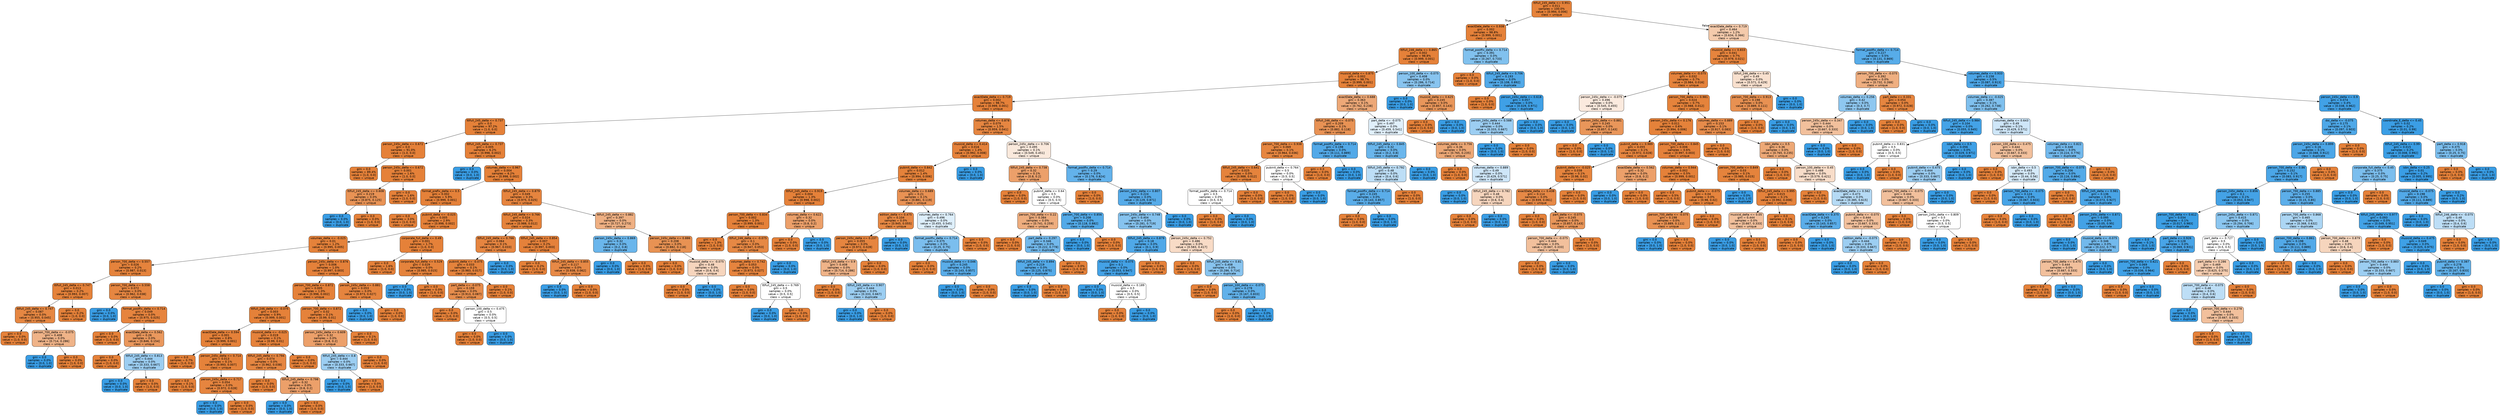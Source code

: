 digraph Tree {
node [shape=box, style="filled, rounded", color="black", fontname=helvetica] ;
edge [fontname=helvetica] ;
0 [label="ttlfull_245_delta <= 0.951\ngini = 0.011\nsamples = 100.0%\nvalue = [0.994, 0.006]\nclass = unique", fillcolor="#e5823a"] ;
1 [label="exactDate_delta <= 0.938\ngini = 0.002\nsamples = 98.8%\nvalue = [0.999, 0.001]\nclass = unique", fillcolor="#e58139"] ;
0 -> 1 [labeldistance=2.5, labelangle=45, headlabel="True"] ;
2 [label="ttlfull_246_delta <= 0.865\ngini = 0.002\nsamples = 98.8%\nvalue = [0.999, 0.001]\nclass = unique", fillcolor="#e58139"] ;
1 -> 2 ;
3 [label="musicid_delta <= 0.875\ngini = 0.002\nsamples = 98.7%\nvalue = [0.999, 0.001]\nclass = unique", fillcolor="#e58139"] ;
2 -> 3 ;
4 [label="exactDate_delta <= 0.719\ngini = 0.002\nsamples = 98.7%\nvalue = [0.999, 0.001]\nclass = unique", fillcolor="#e58139"] ;
3 -> 4 ;
5 [label="ttlfull_245_delta <= 0.737\ngini = 0.0\nsamples = 97.2%\nvalue = [1.0, 0.0]\nclass = unique", fillcolor="#e58139"] ;
4 -> 5 ;
6 [label="person_245c_delta <= 0.672\ngini = 0.0\nsamples = 91.0%\nvalue = [1.0, 0.0]\nclass = unique", fillcolor="#e58139"] ;
5 -> 6 ;
7 [label="gini = 0.0\nsamples = 89.4%\nvalue = [1.0, 0.0]\nclass = unique", fillcolor="#e58139"] ;
6 -> 7 ;
8 [label="person_245c_delta <= 0.672\ngini = 0.001\nsamples = 1.6%\nvalue = [1.0, 0.0]\nclass = unique", fillcolor="#e58139"] ;
6 -> 8 ;
9 [label="ttlfull_245_delta <= 0.608\ngini = 0.219\nsamples = 0.0%\nvalue = [0.875, 0.125]\nclass = unique", fillcolor="#e99355"] ;
8 -> 9 ;
10 [label="gini = 0.0\nsamples = 0.0%\nvalue = [0.0, 1.0]\nclass = duplicate", fillcolor="#399de5"] ;
9 -> 10 ;
11 [label="gini = 0.0\nsamples = 0.0%\nvalue = [1.0, 0.0]\nclass = unique", fillcolor="#e58139"] ;
9 -> 11 ;
12 [label="gini = 0.0\nsamples = 1.6%\nvalue = [1.0, 0.0]\nclass = unique", fillcolor="#e58139"] ;
8 -> 12 ;
13 [label="ttlfull_245_delta <= 0.737\ngini = 0.005\nsamples = 6.2%\nvalue = [0.998, 0.002]\nclass = unique", fillcolor="#e58139"] ;
5 -> 13 ;
14 [label="gini = 0.0\nsamples = 0.0%\nvalue = [0.0, 1.0]\nclass = duplicate", fillcolor="#399de5"] ;
13 -> 14 ;
15 [label="volumes_delta <= 0.967\ngini = 0.004\nsamples = 6.2%\nvalue = [0.998, 0.002]\nclass = unique", fillcolor="#e58139"] ;
13 -> 15 ;
16 [label="format_prefix_delta <= 0.5\ngini = 0.002\nsamples = 5.9%\nvalue = [0.999, 0.001]\nclass = unique", fillcolor="#e58139"] ;
15 -> 16 ;
17 [label="gini = 0.0\nsamples = 3.0%\nvalue = [1.0, 0.0]\nclass = unique", fillcolor="#e58139"] ;
16 -> 17 ;
18 [label="pubinit_delta <= -0.025\ngini = 0.005\nsamples = 2.9%\nvalue = [0.998, 0.002]\nclass = unique", fillcolor="#e58139"] ;
16 -> 18 ;
19 [label="volumes_delta <= -0.025\ngini = 0.01\nsamples = 1.2%\nvalue = [0.995, 0.005]\nclass = unique", fillcolor="#e5823a"] ;
18 -> 19 ;
20 [label="person_700_delta <= 0.557\ngini = 0.026\nsamples = 0.2%\nvalue = [0.987, 0.013]\nclass = unique", fillcolor="#e5833c"] ;
19 -> 20 ;
21 [label="ttlfull_245_delta <= 0.747\ngini = 0.013\nsamples = 0.2%\nvalue = [0.993, 0.007]\nclass = unique", fillcolor="#e5823a"] ;
20 -> 21 ;
22 [label="ttlfull_245_delta <= 0.747\ngini = 0.087\nsamples = 0.0%\nvalue = [0.955, 0.045]\nclass = unique", fillcolor="#e68742"] ;
21 -> 22 ;
23 [label="gini = 0.0\nsamples = 0.0%\nvalue = [1.0, 0.0]\nclass = unique", fillcolor="#e58139"] ;
22 -> 23 ;
24 [label="person_700_delta <= -0.075\ngini = 0.408\nsamples = 0.0%\nvalue = [0.714, 0.286]\nclass = unique", fillcolor="#efb388"] ;
22 -> 24 ;
25 [label="gini = 0.0\nsamples = 0.0%\nvalue = [0.0, 1.0]\nclass = duplicate", fillcolor="#399de5"] ;
24 -> 25 ;
26 [label="gini = 0.0\nsamples = 0.0%\nvalue = [1.0, 0.0]\nclass = unique", fillcolor="#e58139"] ;
24 -> 26 ;
27 [label="gini = 0.0\nsamples = 0.2%\nvalue = [1.0, 0.0]\nclass = unique", fillcolor="#e58139"] ;
21 -> 27 ;
28 [label="person_700_delta <= 0.558\ngini = 0.072\nsamples = 0.0%\nvalue = [0.962, 0.038]\nclass = unique", fillcolor="#e68641"] ;
20 -> 28 ;
29 [label="gini = 0.0\nsamples = 0.0%\nvalue = [0.0, 1.0]\nclass = duplicate", fillcolor="#399de5"] ;
28 -> 29 ;
30 [label="format_postfix_delta <= 0.714\ngini = 0.049\nsamples = 0.0%\nvalue = [0.975, 0.025]\nclass = unique", fillcolor="#e6843e"] ;
28 -> 30 ;
31 [label="gini = 0.0\nsamples = 0.0%\nvalue = [1.0, 0.0]\nclass = unique", fillcolor="#e58139"] ;
30 -> 31 ;
32 [label="exactDate_delta <= 0.562\ngini = 0.26\nsamples = 0.0%\nvalue = [0.846, 0.154]\nclass = unique", fillcolor="#ea985d"] ;
30 -> 32 ;
33 [label="gini = 0.0\nsamples = 0.0%\nvalue = [1.0, 0.0]\nclass = unique", fillcolor="#e58139"] ;
32 -> 33 ;
34 [label="ttlfull_245_delta <= 0.813\ngini = 0.444\nsamples = 0.0%\nvalue = [0.333, 0.667]\nclass = duplicate", fillcolor="#9ccef2"] ;
32 -> 34 ;
35 [label="gini = 0.0\nsamples = 0.0%\nvalue = [0.0, 1.0]\nclass = duplicate", fillcolor="#399de5"] ;
34 -> 35 ;
36 [label="gini = 0.0\nsamples = 0.0%\nvalue = [1.0, 0.0]\nclass = unique", fillcolor="#e58139"] ;
34 -> 36 ;
37 [label="person_245c_delta <= 0.876\ngini = 0.006\nsamples = 1.0%\nvalue = [0.997, 0.003]\nclass = unique", fillcolor="#e5813a"] ;
19 -> 37 ;
38 [label="person_700_delta <= 0.872\ngini = 0.005\nsamples = 1.0%\nvalue = [0.998, 0.002]\nclass = unique", fillcolor="#e58139"] ;
37 -> 38 ;
39 [label="ttlfull_246_delta <= -0.075\ngini = 0.003\nsamples = 0.9%\nvalue = [0.999, 0.001]\nclass = unique", fillcolor="#e58139"] ;
38 -> 39 ;
40 [label="exactDate_delta <= 0.594\ngini = 0.001\nsamples = 0.8%\nvalue = [0.999, 0.001]\nclass = unique", fillcolor="#e58139"] ;
39 -> 40 ;
41 [label="gini = 0.0\nsamples = 0.7%\nvalue = [1.0, 0.0]\nclass = unique", fillcolor="#e58139"] ;
40 -> 41 ;
42 [label="person_245c_delta <= 0.714\ngini = 0.013\nsamples = 0.1%\nvalue = [0.993, 0.007]\nclass = unique", fillcolor="#e5823a"] ;
40 -> 42 ;
43 [label="gini = 0.0\nsamples = 0.1%\nvalue = [1.0, 0.0]\nclass = unique", fillcolor="#e58139"] ;
42 -> 43 ;
44 [label="person_245c_delta <= 0.717\ngini = 0.054\nsamples = 0.0%\nvalue = [0.972, 0.028]\nclass = unique", fillcolor="#e6853f"] ;
42 -> 44 ;
45 [label="gini = 0.0\nsamples = 0.0%\nvalue = [0.0, 1.0]\nclass = duplicate", fillcolor="#399de5"] ;
44 -> 45 ;
46 [label="gini = 0.0\nsamples = 0.0%\nvalue = [1.0, 0.0]\nclass = unique", fillcolor="#e58139"] ;
44 -> 46 ;
47 [label="musicid_delta <= -0.025\ngini = 0.019\nsamples = 0.1%\nvalue = [0.99, 0.01]\nclass = unique", fillcolor="#e5823b"] ;
39 -> 47 ;
48 [label="ttlfull_245_delta <= 0.794\ngini = 0.074\nsamples = 0.0%\nvalue = [0.962, 0.038]\nclass = unique", fillcolor="#e68641"] ;
47 -> 48 ;
49 [label="gini = 0.0\nsamples = 0.0%\nvalue = [1.0, 0.0]\nclass = unique", fillcolor="#e58139"] ;
48 -> 49 ;
50 [label="ttlfull_245_delta <= 0.798\ngini = 0.32\nsamples = 0.0%\nvalue = [0.8, 0.2]\nclass = unique", fillcolor="#eca06a"] ;
48 -> 50 ;
51 [label="gini = 0.0\nsamples = 0.0%\nvalue = [0.0, 1.0]\nclass = duplicate", fillcolor="#399de5"] ;
50 -> 51 ;
52 [label="gini = 0.0\nsamples = 0.0%\nvalue = [1.0, 0.0]\nclass = unique", fillcolor="#e58139"] ;
50 -> 52 ;
53 [label="gini = 0.0\nsamples = 0.0%\nvalue = [1.0, 0.0]\nclass = unique", fillcolor="#e58139"] ;
47 -> 53 ;
54 [label="person_700_delta <= 0.872\ngini = 0.02\nsamples = 0.1%\nvalue = [0.99, 0.01]\nclass = unique", fillcolor="#e5823b"] ;
38 -> 54 ;
55 [label="person_245c_delta <= 0.609\ngini = 0.32\nsamples = 0.0%\nvalue = [0.8, 0.2]\nclass = unique", fillcolor="#eca06a"] ;
54 -> 55 ;
56 [label="ttlfull_245_delta <= 0.8\ngini = 0.444\nsamples = 0.0%\nvalue = [0.333, 0.667]\nclass = duplicate", fillcolor="#9ccef2"] ;
55 -> 56 ;
57 [label="gini = 0.0\nsamples = 0.0%\nvalue = [0.0, 1.0]\nclass = duplicate", fillcolor="#399de5"] ;
56 -> 57 ;
58 [label="gini = 0.0\nsamples = 0.0%\nvalue = [1.0, 0.0]\nclass = unique", fillcolor="#e58139"] ;
56 -> 58 ;
59 [label="gini = 0.0\nsamples = 0.0%\nvalue = [1.0, 0.0]\nclass = unique", fillcolor="#e58139"] ;
55 -> 59 ;
60 [label="gini = 0.0\nsamples = 0.1%\nvalue = [1.0, 0.0]\nclass = unique", fillcolor="#e58139"] ;
54 -> 60 ;
61 [label="person_245c_delta <= 0.881\ngini = 0.053\nsamples = 0.0%\nvalue = [0.973, 0.027]\nclass = unique", fillcolor="#e6843e"] ;
37 -> 61 ;
62 [label="gini = 0.0\nsamples = 0.0%\nvalue = [0.0, 1.0]\nclass = duplicate", fillcolor="#399de5"] ;
61 -> 62 ;
63 [label="gini = 0.0\nsamples = 0.0%\nvalue = [1.0, 0.0]\nclass = unique", fillcolor="#e58139"] ;
61 -> 63 ;
64 [label="corporate_full_delta <= 0.49\ngini = 0.001\nsamples = 1.7%\nvalue = [1.0, 0.0]\nclass = unique", fillcolor="#e58139"] ;
18 -> 64 ;
65 [label="gini = 0.0\nsamples = 1.6%\nvalue = [1.0, 0.0]\nclass = unique", fillcolor="#e58139"] ;
64 -> 65 ;
66 [label="corporate_full_delta <= 0.529\ngini = 0.029\nsamples = 0.0%\nvalue = [0.985, 0.015]\nclass = unique", fillcolor="#e5833c"] ;
64 -> 66 ;
67 [label="gini = 0.0\nsamples = 0.0%\nvalue = [0.0, 1.0]\nclass = duplicate", fillcolor="#399de5"] ;
66 -> 67 ;
68 [label="gini = 0.0\nsamples = 0.0%\nvalue = [1.0, 0.0]\nclass = unique", fillcolor="#e58139"] ;
66 -> 68 ;
69 [label="ttlfull_245_delta <= 0.879\ngini = 0.049\nsamples = 0.3%\nvalue = [0.975, 0.025]\nclass = unique", fillcolor="#e6843e"] ;
15 -> 69 ;
70 [label="ttlfull_245_delta <= 0.766\ngini = 0.024\nsamples = 0.3%\nvalue = [0.988, 0.012]\nclass = unique", fillcolor="#e5833b"] ;
69 -> 70 ;
71 [label="ttlfull_245_delta <= 0.766\ngini = 0.064\nsamples = 0.1%\nvalue = [0.967, 0.033]\nclass = unique", fillcolor="#e68540"] ;
70 -> 71 ;
72 [label="pubinit_delta <= -0.075\ngini = 0.033\nsamples = 0.1%\nvalue = [0.983, 0.017]\nclass = unique", fillcolor="#e5833c"] ;
71 -> 72 ;
73 [label="part_delta <= -0.075\ngini = 0.159\nsamples = 0.0%\nvalue = [0.913, 0.087]\nclass = unique", fillcolor="#e78d4c"] ;
72 -> 73 ;
74 [label="gini = 0.0\nsamples = 0.0%\nvalue = [1.0, 0.0]\nclass = unique", fillcolor="#e58139"] ;
73 -> 74 ;
75 [label="person_100_delta <= 0.475\ngini = 0.5\nsamples = 0.0%\nvalue = [0.5, 0.5]\nclass = unique", fillcolor="#ffffff"] ;
73 -> 75 ;
76 [label="gini = 0.0\nsamples = 0.0%\nvalue = [1.0, 0.0]\nclass = unique", fillcolor="#e58139"] ;
75 -> 76 ;
77 [label="gini = 0.0\nsamples = 0.0%\nvalue = [0.0, 1.0]\nclass = duplicate", fillcolor="#399de5"] ;
75 -> 77 ;
78 [label="gini = 0.0\nsamples = 0.1%\nvalue = [1.0, 0.0]\nclass = unique", fillcolor="#e58139"] ;
72 -> 78 ;
79 [label="gini = 0.0\nsamples = 0.0%\nvalue = [0.0, 1.0]\nclass = duplicate", fillcolor="#399de5"] ;
71 -> 79 ;
80 [label="ttlfull_245_delta <= 0.854\ngini = 0.007\nsamples = 0.2%\nvalue = [0.997, 0.003]\nclass = unique", fillcolor="#e5813a"] ;
70 -> 80 ;
81 [label="gini = 0.0\nsamples = 0.2%\nvalue = [1.0, 0.0]\nclass = unique", fillcolor="#e58139"] ;
80 -> 81 ;
82 [label="ttlfull_245_delta <= 0.855\ngini = 0.117\nsamples = 0.0%\nvalue = [0.938, 0.062]\nclass = unique", fillcolor="#e78946"] ;
80 -> 82 ;
83 [label="gini = 0.0\nsamples = 0.0%\nvalue = [0.0, 1.0]\nclass = duplicate", fillcolor="#399de5"] ;
82 -> 83 ;
84 [label="gini = 0.0\nsamples = 0.0%\nvalue = [1.0, 0.0]\nclass = unique", fillcolor="#e58139"] ;
82 -> 84 ;
85 [label="ttlfull_245_delta <= 0.882\ngini = 0.397\nsamples = 0.0%\nvalue = [0.727, 0.273]\nclass = unique", fillcolor="#efb083"] ;
69 -> 85 ;
86 [label="person_245c_delta <= 0.869\ngini = 0.32\nsamples = 0.0%\nvalue = [0.2, 0.8]\nclass = duplicate", fillcolor="#6ab6ec"] ;
85 -> 86 ;
87 [label="gini = 0.0\nsamples = 0.0%\nvalue = [0.0, 1.0]\nclass = duplicate", fillcolor="#399de5"] ;
86 -> 87 ;
88 [label="gini = 0.0\nsamples = 0.0%\nvalue = [1.0, 0.0]\nclass = unique", fillcolor="#e58139"] ;
86 -> 88 ;
89 [label="person_245c_delta <= 0.886\ngini = 0.208\nsamples = 0.0%\nvalue = [0.882, 0.118]\nclass = unique", fillcolor="#e89253"] ;
85 -> 89 ;
90 [label="gini = 0.0\nsamples = 0.0%\nvalue = [1.0, 0.0]\nclass = unique", fillcolor="#e58139"] ;
89 -> 90 ;
91 [label="musicid_delta <= -0.075\ngini = 0.48\nsamples = 0.0%\nvalue = [0.6, 0.4]\nclass = unique", fillcolor="#f6d5bd"] ;
89 -> 91 ;
92 [label="gini = 0.0\nsamples = 0.0%\nvalue = [1.0, 0.0]\nclass = unique", fillcolor="#e58139"] ;
91 -> 92 ;
93 [label="gini = 0.0\nsamples = 0.0%\nvalue = [0.0, 1.0]\nclass = duplicate", fillcolor="#399de5"] ;
91 -> 93 ;
94 [label="volumes_delta <= 0.878\ngini = 0.079\nsamples = 1.5%\nvalue = [0.959, 0.041]\nclass = unique", fillcolor="#e68641"] ;
4 -> 94 ;
95 [label="musicid_delta <= 0.414\ngini = 0.016\nsamples = 1.4%\nvalue = [0.992, 0.008]\nclass = unique", fillcolor="#e5823b"] ;
94 -> 95 ;
96 [label="pubinit_delta <= 0.842\ngini = 0.012\nsamples = 1.4%\nvalue = [0.994, 0.006]\nclass = unique", fillcolor="#e5823a"] ;
95 -> 96 ;
97 [label="ttlfull_245_delta <= 0.919\ngini = 0.004\nsamples = 1.3%\nvalue = [0.998, 0.002]\nclass = unique", fillcolor="#e58139"] ;
96 -> 97 ;
98 [label="person_700_delta <= 0.834\ngini = 0.002\nsamples = 1.3%\nvalue = [0.999, 0.001]\nclass = unique", fillcolor="#e58139"] ;
97 -> 98 ;
99 [label="gini = 0.0\nsamples = 1.3%\nvalue = [1.0, 0.0]\nclass = unique", fillcolor="#e58139"] ;
98 -> 99 ;
100 [label="ttlfull_246_delta <= -0.075\ngini = 0.1\nsamples = 0.0%\nvalue = [0.947, 0.053]\nclass = unique", fillcolor="#e68844"] ;
98 -> 100 ;
101 [label="volumes_delta <= 0.742\ngini = 0.053\nsamples = 0.0%\nvalue = [0.973, 0.027]\nclass = unique", fillcolor="#e6843e"] ;
100 -> 101 ;
102 [label="gini = 0.0\nsamples = 0.0%\nvalue = [1.0, 0.0]\nclass = unique", fillcolor="#e58139"] ;
101 -> 102 ;
103 [label="ttlfull_245_delta <= 0.769\ngini = 0.5\nsamples = 0.0%\nvalue = [0.5, 0.5]\nclass = unique", fillcolor="#ffffff"] ;
101 -> 103 ;
104 [label="gini = 0.0\nsamples = 0.0%\nvalue = [0.0, 1.0]\nclass = duplicate", fillcolor="#399de5"] ;
103 -> 104 ;
105 [label="gini = 0.0\nsamples = 0.0%\nvalue = [1.0, 0.0]\nclass = unique", fillcolor="#e58139"] ;
103 -> 105 ;
106 [label="gini = 0.0\nsamples = 0.0%\nvalue = [0.0, 1.0]\nclass = duplicate", fillcolor="#399de5"] ;
100 -> 106 ;
107 [label="volumes_delta <= 0.622\ngini = 0.32\nsamples = 0.0%\nvalue = [0.8, 0.2]\nclass = unique", fillcolor="#eca06a"] ;
97 -> 107 ;
108 [label="gini = 0.0\nsamples = 0.0%\nvalue = [1.0, 0.0]\nclass = unique", fillcolor="#e58139"] ;
107 -> 108 ;
109 [label="gini = 0.0\nsamples = 0.0%\nvalue = [0.0, 1.0]\nclass = duplicate", fillcolor="#399de5"] ;
107 -> 109 ;
110 [label="volumes_delta <= 0.689\ngini = 0.21\nsamples = 0.1%\nvalue = [0.881, 0.119]\nclass = unique", fillcolor="#e99254"] ;
96 -> 110 ;
111 [label="edition_delta <= 0.475\ngini = 0.104\nsamples = 0.0%\nvalue = [0.945, 0.055]\nclass = unique", fillcolor="#e78844"] ;
110 -> 111 ;
112 [label="person_245c_delta <= 0.237\ngini = 0.055\nsamples = 0.0%\nvalue = [0.972, 0.028]\nclass = unique", fillcolor="#e6853f"] ;
111 -> 112 ;
113 [label="ttlfull_245_delta <= 0.9\ngini = 0.408\nsamples = 0.0%\nvalue = [0.714, 0.286]\nclass = unique", fillcolor="#efb388"] ;
112 -> 113 ;
114 [label="gini = 0.0\nsamples = 0.0%\nvalue = [1.0, 0.0]\nclass = unique", fillcolor="#e58139"] ;
113 -> 114 ;
115 [label="ttlfull_245_delta <= 0.907\ngini = 0.444\nsamples = 0.0%\nvalue = [0.333, 0.667]\nclass = duplicate", fillcolor="#9ccef2"] ;
113 -> 115 ;
116 [label="gini = 0.0\nsamples = 0.0%\nvalue = [0.0, 1.0]\nclass = duplicate", fillcolor="#399de5"] ;
115 -> 116 ;
117 [label="gini = 0.0\nsamples = 0.0%\nvalue = [1.0, 0.0]\nclass = unique", fillcolor="#e58139"] ;
115 -> 117 ;
118 [label="gini = 0.0\nsamples = 0.0%\nvalue = [1.0, 0.0]\nclass = unique", fillcolor="#e58139"] ;
112 -> 118 ;
119 [label="gini = 0.0\nsamples = 0.0%\nvalue = [0.0, 1.0]\nclass = duplicate", fillcolor="#399de5"] ;
111 -> 119 ;
120 [label="volumes_delta <= 0.764\ngini = 0.496\nsamples = 0.0%\nvalue = [0.455, 0.545]\nclass = duplicate", fillcolor="#deeffb"] ;
110 -> 120 ;
121 [label="format_postfix_delta <= 0.714\ngini = 0.375\nsamples = 0.0%\nvalue = [0.25, 0.75]\nclass = duplicate", fillcolor="#7bbeee"] ;
120 -> 121 ;
122 [label="gini = 0.0\nsamples = 0.0%\nvalue = [1.0, 0.0]\nclass = unique", fillcolor="#e58139"] ;
121 -> 122 ;
123 [label="musicid_delta <= 0.046\ngini = 0.245\nsamples = 0.0%\nvalue = [0.143, 0.857]\nclass = duplicate", fillcolor="#5aade9"] ;
121 -> 123 ;
124 [label="gini = 0.0\nsamples = 0.0%\nvalue = [0.0, 1.0]\nclass = duplicate", fillcolor="#399de5"] ;
123 -> 124 ;
125 [label="gini = 0.0\nsamples = 0.0%\nvalue = [1.0, 0.0]\nclass = unique", fillcolor="#e58139"] ;
123 -> 125 ;
126 [label="gini = 0.0\nsamples = 0.0%\nvalue = [1.0, 0.0]\nclass = unique", fillcolor="#e58139"] ;
120 -> 126 ;
127 [label="gini = 0.0\nsamples = 0.0%\nvalue = [0.0, 1.0]\nclass = duplicate", fillcolor="#399de5"] ;
95 -> 127 ;
128 [label="person_245c_delta <= 0.706\ngini = 0.495\nsamples = 0.1%\nvalue = [0.549, 0.451]\nclass = unique", fillcolor="#fae9dc"] ;
94 -> 128 ;
129 [label="ttlfull_245_delta <= 0.738\ngini = 0.32\nsamples = 0.1%\nvalue = [0.8, 0.2]\nclass = unique", fillcolor="#eca06a"] ;
128 -> 129 ;
130 [label="gini = 0.0\nsamples = 0.0%\nvalue = [1.0, 0.0]\nclass = unique", fillcolor="#e58139"] ;
129 -> 130 ;
131 [label="pubinit_delta <= 0.64\ngini = 0.5\nsamples = 0.0%\nvalue = [0.5, 0.5]\nclass = unique", fillcolor="#ffffff"] ;
129 -> 131 ;
132 [label="person_700_delta <= 0.22\ngini = 0.384\nsamples = 0.0%\nvalue = [0.741, 0.259]\nclass = unique", fillcolor="#eead7e"] ;
131 -> 132 ;
133 [label="gini = 0.0\nsamples = 0.0%\nvalue = [1.0, 0.0]\nclass = unique", fillcolor="#e58139"] ;
132 -> 133 ;
134 [label="part_delta <= 0.297\ngini = 0.346\nsamples = 0.0%\nvalue = [0.222, 0.778]\nclass = duplicate", fillcolor="#72b9ec"] ;
132 -> 134 ;
135 [label="ttlfull_245_delta <= 0.894\ngini = 0.219\nsamples = 0.0%\nvalue = [0.125, 0.875]\nclass = duplicate", fillcolor="#55abe9"] ;
134 -> 135 ;
136 [label="gini = 0.0\nsamples = 0.0%\nvalue = [0.0, 1.0]\nclass = duplicate", fillcolor="#399de5"] ;
135 -> 136 ;
137 [label="gini = 0.0\nsamples = 0.0%\nvalue = [1.0, 0.0]\nclass = unique", fillcolor="#e58139"] ;
135 -> 137 ;
138 [label="gini = 0.0\nsamples = 0.0%\nvalue = [1.0, 0.0]\nclass = unique", fillcolor="#e58139"] ;
134 -> 138 ;
139 [label="person_700_delta <= 0.856\ngini = 0.208\nsamples = 0.0%\nvalue = [0.118, 0.882]\nclass = duplicate", fillcolor="#53aae8"] ;
131 -> 139 ;
140 [label="gini = 0.0\nsamples = 0.0%\nvalue = [0.0, 1.0]\nclass = duplicate", fillcolor="#399de5"] ;
139 -> 140 ;
141 [label="gini = 0.0\nsamples = 0.0%\nvalue = [1.0, 0.0]\nclass = unique", fillcolor="#e58139"] ;
139 -> 141 ;
142 [label="format_postfix_delta <= 0.714\ngini = 0.29\nsamples = 0.0%\nvalue = [0.176, 0.824]\nclass = duplicate", fillcolor="#63b2eb"] ;
128 -> 142 ;
143 [label="gini = 0.0\nsamples = 0.0%\nvalue = [1.0, 0.0]\nclass = unique", fillcolor="#e58139"] ;
142 -> 143 ;
144 [label="person_245c_delta <= 0.807\ngini = 0.224\nsamples = 0.0%\nvalue = [0.129, 0.871]\nclass = duplicate", fillcolor="#56abe9"] ;
142 -> 144 ;
145 [label="person_245c_delta <= 0.748\ngini = 0.404\nsamples = 0.0%\nvalue = [0.281, 0.719]\nclass = duplicate", fillcolor="#86c3ef"] ;
144 -> 145 ;
146 [label="ttlfull_245_delta <= 0.879\ngini = 0.18\nsamples = 0.0%\nvalue = [0.1, 0.9]\nclass = duplicate", fillcolor="#4fa8e8"] ;
145 -> 146 ;
147 [label="musicid_delta <= -0.075\ngini = 0.1\nsamples = 0.0%\nvalue = [0.053, 0.947]\nclass = duplicate", fillcolor="#44a2e6"] ;
146 -> 147 ;
148 [label="gini = 0.0\nsamples = 0.0%\nvalue = [0.0, 1.0]\nclass = duplicate", fillcolor="#399de5"] ;
147 -> 148 ;
149 [label="musicid_delta <= 0.189\ngini = 0.5\nsamples = 0.0%\nvalue = [0.5, 0.5]\nclass = unique", fillcolor="#ffffff"] ;
147 -> 149 ;
150 [label="gini = 0.0\nsamples = 0.0%\nvalue = [1.0, 0.0]\nclass = unique", fillcolor="#e58139"] ;
149 -> 150 ;
151 [label="gini = 0.0\nsamples = 0.0%\nvalue = [0.0, 1.0]\nclass = duplicate", fillcolor="#399de5"] ;
149 -> 151 ;
152 [label="gini = 0.0\nsamples = 0.0%\nvalue = [1.0, 0.0]\nclass = unique", fillcolor="#e58139"] ;
146 -> 152 ;
153 [label="person_245c_delta <= 0.752\ngini = 0.486\nsamples = 0.0%\nvalue = [0.583, 0.417]\nclass = unique", fillcolor="#f8dbc6"] ;
145 -> 153 ;
154 [label="gini = 0.0\nsamples = 0.0%\nvalue = [1.0, 0.0]\nclass = unique", fillcolor="#e58139"] ;
153 -> 154 ;
155 [label="ttlfull_245_delta <= 0.81\ngini = 0.408\nsamples = 0.0%\nvalue = [0.286, 0.714]\nclass = duplicate", fillcolor="#88c4ef"] ;
153 -> 155 ;
156 [label="gini = 0.0\nsamples = 0.0%\nvalue = [1.0, 0.0]\nclass = unique", fillcolor="#e58139"] ;
155 -> 156 ;
157 [label="person_100_delta <= -0.075\ngini = 0.278\nsamples = 0.0%\nvalue = [0.167, 0.833]\nclass = duplicate", fillcolor="#61b1ea"] ;
155 -> 157 ;
158 [label="gini = 0.0\nsamples = 0.0%\nvalue = [1.0, 0.0]\nclass = unique", fillcolor="#e58139"] ;
157 -> 158 ;
159 [label="gini = 0.0\nsamples = 0.0%\nvalue = [0.0, 1.0]\nclass = duplicate", fillcolor="#399de5"] ;
157 -> 159 ;
160 [label="gini = 0.0\nsamples = 0.0%\nvalue = [0.0, 1.0]\nclass = duplicate", fillcolor="#399de5"] ;
144 -> 160 ;
161 [label="exactDate_delta <= 0.688\ngini = 0.363\nsamples = 0.1%\nvalue = [0.762, 0.238]\nclass = unique", fillcolor="#eda877"] ;
3 -> 161 ;
162 [label="ttlfull_246_delta <= -0.075\ngini = 0.209\nsamples = 0.1%\nvalue = [0.882, 0.118]\nclass = unique", fillcolor="#e89254"] ;
161 -> 162 ;
163 [label="person_700_delta <= 0.938\ngini = 0.069\nsamples = 0.1%\nvalue = [0.964, 0.036]\nclass = unique", fillcolor="#e68640"] ;
162 -> 163 ;
164 [label="ttlfull_245_delta <= 0.641\ngini = 0.025\nsamples = 0.0%\nvalue = [0.988, 0.012]\nclass = unique", fillcolor="#e5833c"] ;
163 -> 164 ;
165 [label="format_postfix_delta <= 0.714\ngini = 0.5\nsamples = 0.0%\nvalue = [0.5, 0.5]\nclass = unique", fillcolor="#ffffff"] ;
164 -> 165 ;
166 [label="gini = 0.0\nsamples = 0.0%\nvalue = [1.0, 0.0]\nclass = unique", fillcolor="#e58139"] ;
165 -> 166 ;
167 [label="gini = 0.0\nsamples = 0.0%\nvalue = [0.0, 1.0]\nclass = duplicate", fillcolor="#399de5"] ;
165 -> 167 ;
168 [label="gini = 0.0\nsamples = 0.0%\nvalue = [1.0, 0.0]\nclass = unique", fillcolor="#e58139"] ;
164 -> 168 ;
169 [label="pubinit_delta <= 0.764\ngini = 0.5\nsamples = 0.0%\nvalue = [0.5, 0.5]\nclass = unique", fillcolor="#ffffff"] ;
163 -> 169 ;
170 [label="gini = 0.0\nsamples = 0.0%\nvalue = [1.0, 0.0]\nclass = unique", fillcolor="#e58139"] ;
169 -> 170 ;
171 [label="gini = 0.0\nsamples = 0.0%\nvalue = [0.0, 1.0]\nclass = duplicate", fillcolor="#399de5"] ;
169 -> 171 ;
172 [label="format_postfix_delta <= 0.714\ngini = 0.198\nsamples = 0.0%\nvalue = [0.111, 0.889]\nclass = duplicate", fillcolor="#52a9e8"] ;
162 -> 172 ;
173 [label="gini = 0.0\nsamples = 0.0%\nvalue = [1.0, 0.0]\nclass = unique", fillcolor="#e58139"] ;
172 -> 173 ;
174 [label="gini = 0.0\nsamples = 0.0%\nvalue = [0.0, 1.0]\nclass = duplicate", fillcolor="#399de5"] ;
172 -> 174 ;
175 [label="part_delta <= -0.075\ngini = 0.497\nsamples = 0.0%\nvalue = [0.459, 0.541]\nclass = duplicate", fillcolor="#e1f0fb"] ;
161 -> 175 ;
176 [label="ttlfull_245_delta <= 0.845\ngini = 0.32\nsamples = 0.0%\nvalue = [0.2, 0.8]\nclass = duplicate", fillcolor="#6ab6ec"] ;
175 -> 176 ;
177 [label="ttlfull_245_delta <= 0.792\ngini = 0.48\nsamples = 0.0%\nvalue = [0.4, 0.6]\nclass = duplicate", fillcolor="#bddef6"] ;
176 -> 177 ;
178 [label="format_postfix_delta <= 0.714\ngini = 0.245\nsamples = 0.0%\nvalue = [0.143, 0.857]\nclass = duplicate", fillcolor="#5aade9"] ;
177 -> 178 ;
179 [label="gini = 0.0\nsamples = 0.0%\nvalue = [1.0, 0.0]\nclass = unique", fillcolor="#e58139"] ;
178 -> 179 ;
180 [label="gini = 0.0\nsamples = 0.0%\nvalue = [0.0, 1.0]\nclass = duplicate", fillcolor="#399de5"] ;
178 -> 180 ;
181 [label="gini = 0.0\nsamples = 0.0%\nvalue = [1.0, 0.0]\nclass = unique", fillcolor="#e58139"] ;
177 -> 181 ;
182 [label="gini = 0.0\nsamples = 0.0%\nvalue = [0.0, 1.0]\nclass = duplicate", fillcolor="#399de5"] ;
176 -> 182 ;
183 [label="volumes_delta <= 0.756\ngini = 0.36\nsamples = 0.0%\nvalue = [0.765, 0.235]\nclass = unique", fillcolor="#eda876"] ;
175 -> 183 ;
184 [label="gini = 0.0\nsamples = 0.0%\nvalue = [1.0, 0.0]\nclass = unique", fillcolor="#e58139"] ;
183 -> 184 ;
185 [label="volumes_delta <= 0.889\ngini = 0.49\nsamples = 0.0%\nvalue = [0.429, 0.571]\nclass = duplicate", fillcolor="#cee6f8"] ;
183 -> 185 ;
186 [label="gini = 0.0\nsamples = 0.0%\nvalue = [0.0, 1.0]\nclass = duplicate", fillcolor="#399de5"] ;
185 -> 186 ;
187 [label="ttlfull_245_delta <= 0.782\ngini = 0.48\nsamples = 0.0%\nvalue = [0.6, 0.4]\nclass = unique", fillcolor="#f6d5bd"] ;
185 -> 187 ;
188 [label="gini = 0.0\nsamples = 0.0%\nvalue = [1.0, 0.0]\nclass = unique", fillcolor="#e58139"] ;
187 -> 188 ;
189 [label="gini = 0.0\nsamples = 0.0%\nvalue = [0.0, 1.0]\nclass = duplicate", fillcolor="#399de5"] ;
187 -> 189 ;
190 [label="person_100_delta <= -0.075\ngini = 0.408\nsamples = 0.0%\nvalue = [0.286, 0.714]\nclass = duplicate", fillcolor="#88c4ef"] ;
2 -> 190 ;
191 [label="gini = 0.0\nsamples = 0.0%\nvalue = [0.0, 1.0]\nclass = duplicate", fillcolor="#399de5"] ;
190 -> 191 ;
192 [label="musicid_delta <= 0.625\ngini = 0.245\nsamples = 0.0%\nvalue = [0.857, 0.143]\nclass = unique", fillcolor="#e9965a"] ;
190 -> 192 ;
193 [label="gini = 0.0\nsamples = 0.0%\nvalue = [1.0, 0.0]\nclass = unique", fillcolor="#e58139"] ;
192 -> 193 ;
194 [label="gini = 0.0\nsamples = 0.0%\nvalue = [0.0, 1.0]\nclass = duplicate", fillcolor="#399de5"] ;
192 -> 194 ;
195 [label="format_postfix_delta <= 0.714\ngini = 0.391\nsamples = 0.0%\nvalue = [0.267, 0.733]\nclass = duplicate", fillcolor="#81c1ee"] ;
1 -> 195 ;
196 [label="gini = 0.0\nsamples = 0.0%\nvalue = [1.0, 0.0]\nclass = unique", fillcolor="#e58139"] ;
195 -> 196 ;
197 [label="ttlfull_245_delta <= 0.706\ngini = 0.193\nsamples = 0.0%\nvalue = [0.108, 0.892]\nclass = duplicate", fillcolor="#51a9e8"] ;
195 -> 197 ;
198 [label="gini = 0.0\nsamples = 0.0%\nvalue = [1.0, 0.0]\nclass = unique", fillcolor="#e58139"] ;
197 -> 198 ;
199 [label="person_245c_delta <= 0.618\ngini = 0.057\nsamples = 0.0%\nvalue = [0.029, 0.971]\nclass = duplicate", fillcolor="#3fa0e6"] ;
197 -> 199 ;
200 [label="person_245c_delta <= 0.588\ngini = 0.444\nsamples = 0.0%\nvalue = [0.333, 0.667]\nclass = duplicate", fillcolor="#9ccef2"] ;
199 -> 200 ;
201 [label="gini = 0.0\nsamples = 0.0%\nvalue = [0.0, 1.0]\nclass = duplicate", fillcolor="#399de5"] ;
200 -> 201 ;
202 [label="gini = 0.0\nsamples = 0.0%\nvalue = [1.0, 0.0]\nclass = unique", fillcolor="#e58139"] ;
200 -> 202 ;
203 [label="gini = 0.0\nsamples = 0.0%\nvalue = [0.0, 1.0]\nclass = duplicate", fillcolor="#399de5"] ;
199 -> 203 ;
204 [label="exactDate_delta <= 0.719\ngini = 0.464\nsamples = 1.2%\nvalue = [0.634, 0.366]\nclass = unique", fillcolor="#f4caab"] ;
0 -> 204 [labeldistance=2.5, labelangle=-45, headlabel="False"] ;
205 [label="musicid_delta <= 0.833\ngini = 0.041\nsamples = 0.7%\nvalue = [0.979, 0.021]\nclass = unique", fillcolor="#e6843d"] ;
204 -> 205 ;
206 [label="volumes_delta <= -0.075\ngini = 0.032\nsamples = 0.7%\nvalue = [0.984, 0.016]\nclass = unique", fillcolor="#e5833c"] ;
205 -> 206 ;
207 [label="person_245c_delta <= -0.075\ngini = 0.496\nsamples = 0.0%\nvalue = [0.545, 0.455]\nclass = unique", fillcolor="#fbeade"] ;
206 -> 207 ;
208 [label="gini = 0.0\nsamples = 0.0%\nvalue = [0.0, 1.0]\nclass = duplicate", fillcolor="#399de5"] ;
207 -> 208 ;
209 [label="person_245c_delta <= 0.881\ngini = 0.245\nsamples = 0.0%\nvalue = [0.857, 0.143]\nclass = unique", fillcolor="#e9965a"] ;
207 -> 209 ;
210 [label="gini = 0.0\nsamples = 0.0%\nvalue = [1.0, 0.0]\nclass = unique", fillcolor="#e58139"] ;
209 -> 210 ;
211 [label="gini = 0.0\nsamples = 0.0%\nvalue = [0.0, 1.0]\nclass = duplicate", fillcolor="#399de5"] ;
209 -> 211 ;
212 [label="person_700_delta <= 0.981\ngini = 0.024\nsamples = 0.7%\nvalue = [0.988, 0.012]\nclass = unique", fillcolor="#e5833b"] ;
206 -> 212 ;
213 [label="person_245c_delta <= 0.176\ngini = 0.011\nsamples = 0.6%\nvalue = [0.994, 0.006]\nclass = unique", fillcolor="#e5823a"] ;
212 -> 213 ;
214 [label="pubinit_delta <= 0.989\ngini = 0.055\nsamples = 0.1%\nvalue = [0.972, 0.028]\nclass = unique", fillcolor="#e6853f"] ;
213 -> 214 ;
215 [label="pubinit_delta <= -0.025\ngini = 0.038\nsamples = 0.1%\nvalue = [0.98, 0.02]\nclass = unique", fillcolor="#e6843d"] ;
214 -> 215 ;
216 [label="exactDate_delta <= 0.438\ngini = 0.114\nsamples = 0.0%\nvalue = [0.939, 0.061]\nclass = unique", fillcolor="#e78946"] ;
215 -> 216 ;
217 [label="gini = 0.0\nsamples = 0.0%\nvalue = [1.0, 0.0]\nclass = unique", fillcolor="#e58139"] ;
216 -> 217 ;
218 [label="part_delta <= -0.075\ngini = 0.245\nsamples = 0.0%\nvalue = [0.857, 0.143]\nclass = unique", fillcolor="#e9965a"] ;
216 -> 218 ;
219 [label="person_700_delta <= -0.075\ngini = 0.444\nsamples = 0.0%\nvalue = [0.667, 0.333]\nclass = unique", fillcolor="#f2c09c"] ;
218 -> 219 ;
220 [label="gini = 0.0\nsamples = 0.0%\nvalue = [1.0, 0.0]\nclass = unique", fillcolor="#e58139"] ;
219 -> 220 ;
221 [label="gini = 0.0\nsamples = 0.0%\nvalue = [0.0, 1.0]\nclass = duplicate", fillcolor="#399de5"] ;
219 -> 221 ;
222 [label="gini = 0.0\nsamples = 0.0%\nvalue = [1.0, 0.0]\nclass = unique", fillcolor="#e58139"] ;
218 -> 222 ;
223 [label="gini = 0.0\nsamples = 0.0%\nvalue = [1.0, 0.0]\nclass = unique", fillcolor="#e58139"] ;
215 -> 223 ;
224 [label="exactDate_delta <= 0.562\ngini = 0.32\nsamples = 0.0%\nvalue = [0.8, 0.2]\nclass = unique", fillcolor="#eca06a"] ;
214 -> 224 ;
225 [label="gini = 0.0\nsamples = 0.0%\nvalue = [0.0, 1.0]\nclass = duplicate", fillcolor="#399de5"] ;
224 -> 225 ;
226 [label="gini = 0.0\nsamples = 0.0%\nvalue = [1.0, 0.0]\nclass = unique", fillcolor="#e58139"] ;
224 -> 226 ;
227 [label="person_700_delta <= 0.845\ngini = 0.006\nsamples = 0.6%\nvalue = [0.997, 0.003]\nclass = unique", fillcolor="#e5813a"] ;
213 -> 227 ;
228 [label="volumes_delta <= 0.944\ngini = 0.002\nsamples = 0.5%\nvalue = [0.999, 0.001]\nclass = unique", fillcolor="#e58139"] ;
227 -> 228 ;
229 [label="gini = 0.0\nsamples = 0.5%\nvalue = [1.0, 0.0]\nclass = unique", fillcolor="#e58139"] ;
228 -> 229 ;
230 [label="pubinit_delta <= -0.075\ngini = 0.04\nsamples = 0.0%\nvalue = [0.98, 0.02]\nclass = unique", fillcolor="#e6843d"] ;
228 -> 230 ;
231 [label="person_700_delta <= -0.075\ngini = 0.198\nsamples = 0.0%\nvalue = [0.889, 0.111]\nclass = unique", fillcolor="#e89152"] ;
230 -> 231 ;
232 [label="gini = 0.0\nsamples = 0.0%\nvalue = [0.0, 1.0]\nclass = duplicate", fillcolor="#399de5"] ;
231 -> 232 ;
233 [label="gini = 0.0\nsamples = 0.0%\nvalue = [1.0, 0.0]\nclass = unique", fillcolor="#e58139"] ;
231 -> 233 ;
234 [label="gini = 0.0\nsamples = 0.0%\nvalue = [1.0, 0.0]\nclass = unique", fillcolor="#e58139"] ;
230 -> 234 ;
235 [label="person_700_delta <= 0.849\ngini = 0.03\nsamples = 0.1%\nvalue = [0.985, 0.015]\nclass = unique", fillcolor="#e5833c"] ;
227 -> 235 ;
236 [label="gini = 0.0\nsamples = 0.0%\nvalue = [0.0, 1.0]\nclass = duplicate", fillcolor="#399de5"] ;
235 -> 236 ;
237 [label="ttlfull_245_delta <= 0.995\ngini = 0.015\nsamples = 0.1%\nvalue = [0.992, 0.008]\nclass = unique", fillcolor="#e5823b"] ;
235 -> 237 ;
238 [label="musicid_delta <= 0.05\ngini = 0.444\nsamples = 0.0%\nvalue = [0.667, 0.333]\nclass = unique", fillcolor="#f2c09c"] ;
237 -> 238 ;
239 [label="gini = 0.0\nsamples = 0.0%\nvalue = [0.0, 1.0]\nclass = duplicate", fillcolor="#399de5"] ;
238 -> 239 ;
240 [label="gini = 0.0\nsamples = 0.0%\nvalue = [1.0, 0.0]\nclass = unique", fillcolor="#e58139"] ;
238 -> 240 ;
241 [label="gini = 0.0\nsamples = 0.1%\nvalue = [1.0, 0.0]\nclass = unique", fillcolor="#e58139"] ;
237 -> 241 ;
242 [label="volumes_delta <= 0.889\ngini = 0.153\nsamples = 0.1%\nvalue = [0.917, 0.083]\nclass = unique", fillcolor="#e78c4b"] ;
212 -> 242 ;
243 [label="gini = 0.0\nsamples = 0.0%\nvalue = [1.0, 0.0]\nclass = unique", fillcolor="#e58139"] ;
242 -> 243 ;
244 [label="isbn_delta <= 0.5\ngini = 0.36\nsamples = 0.0%\nvalue = [0.765, 0.235]\nclass = unique", fillcolor="#eda876"] ;
242 -> 244 ;
245 [label="gini = 0.0\nsamples = 0.0%\nvalue = [1.0, 0.0]\nclass = unique", fillcolor="#e58139"] ;
244 -> 245 ;
246 [label="person_100_delta <= 0.45\ngini = 0.488\nsamples = 0.0%\nvalue = [0.579, 0.421]\nclass = unique", fillcolor="#f8ddc9"] ;
244 -> 246 ;
247 [label="gini = 0.0\nsamples = 0.0%\nvalue = [1.0, 0.0]\nclass = unique", fillcolor="#e58139"] ;
246 -> 247 ;
248 [label="exactDate_delta <= 0.562\ngini = 0.473\nsamples = 0.0%\nvalue = [0.385, 0.615]\nclass = duplicate", fillcolor="#b5daf5"] ;
246 -> 248 ;
249 [label="exactDate_delta <= 0.375\ngini = 0.245\nsamples = 0.0%\nvalue = [0.143, 0.857]\nclass = duplicate", fillcolor="#5aade9"] ;
248 -> 249 ;
250 [label="gini = 0.0\nsamples = 0.0%\nvalue = [1.0, 0.0]\nclass = unique", fillcolor="#e58139"] ;
249 -> 250 ;
251 [label="gini = 0.0\nsamples = 0.0%\nvalue = [0.0, 1.0]\nclass = duplicate", fillcolor="#399de5"] ;
249 -> 251 ;
252 [label="pubinit_delta <= -0.075\ngini = 0.444\nsamples = 0.0%\nvalue = [0.667, 0.333]\nclass = unique", fillcolor="#f2c09c"] ;
248 -> 252 ;
253 [label="edition_delta <= -0.075\ngini = 0.444\nsamples = 0.0%\nvalue = [0.333, 0.667]\nclass = duplicate", fillcolor="#9ccef2"] ;
252 -> 253 ;
254 [label="gini = 0.0\nsamples = 0.0%\nvalue = [0.0, 1.0]\nclass = duplicate", fillcolor="#399de5"] ;
253 -> 254 ;
255 [label="gini = 0.0\nsamples = 0.0%\nvalue = [1.0, 0.0]\nclass = unique", fillcolor="#e58139"] ;
253 -> 255 ;
256 [label="gini = 0.0\nsamples = 0.0%\nvalue = [1.0, 0.0]\nclass = unique", fillcolor="#e58139"] ;
252 -> 256 ;
257 [label="ttlfull_246_delta <= 0.45\ngini = 0.49\nsamples = 0.0%\nvalue = [0.571, 0.429]\nclass = unique", fillcolor="#f8e0ce"] ;
205 -> 257 ;
258 [label="person_700_delta <= 0.913\ngini = 0.198\nsamples = 0.0%\nvalue = [0.889, 0.111]\nclass = unique", fillcolor="#e89152"] ;
257 -> 258 ;
259 [label="gini = 0.0\nsamples = 0.0%\nvalue = [1.0, 0.0]\nclass = unique", fillcolor="#e58139"] ;
258 -> 259 ;
260 [label="gini = 0.0\nsamples = 0.0%\nvalue = [0.0, 1.0]\nclass = duplicate", fillcolor="#399de5"] ;
258 -> 260 ;
261 [label="gini = 0.0\nsamples = 0.0%\nvalue = [0.0, 1.0]\nclass = duplicate", fillcolor="#399de5"] ;
257 -> 261 ;
262 [label="format_postfix_delta <= 0.714\ngini = 0.227\nsamples = 0.5%\nvalue = [0.131, 0.869]\nclass = duplicate", fillcolor="#57ace9"] ;
204 -> 262 ;
263 [label="person_700_delta <= -0.075\ngini = 0.392\nsamples = 0.0%\nvalue = [0.732, 0.268]\nclass = unique", fillcolor="#efaf81"] ;
262 -> 263 ;
264 [label="volumes_delta <= 0.256\ngini = 0.42\nsamples = 0.0%\nvalue = [0.3, 0.7]\nclass = duplicate", fillcolor="#8ec7f0"] ;
263 -> 264 ;
265 [label="person_245c_delta <= 0.347\ngini = 0.444\nsamples = 0.0%\nvalue = [0.667, 0.333]\nclass = unique", fillcolor="#f2c09c"] ;
264 -> 265 ;
266 [label="gini = 0.0\nsamples = 0.0%\nvalue = [0.0, 1.0]\nclass = duplicate", fillcolor="#399de5"] ;
265 -> 266 ;
267 [label="gini = 0.0\nsamples = 0.0%\nvalue = [1.0, 0.0]\nclass = unique", fillcolor="#e58139"] ;
265 -> 267 ;
268 [label="gini = 0.0\nsamples = 0.0%\nvalue = [0.0, 1.0]\nclass = duplicate", fillcolor="#399de5"] ;
264 -> 268 ;
269 [label="part_delta <= 0.331\ngini = 0.054\nsamples = 0.0%\nvalue = [0.972, 0.028]\nclass = unique", fillcolor="#e6853f"] ;
263 -> 269 ;
270 [label="gini = 0.0\nsamples = 0.0%\nvalue = [1.0, 0.0]\nclass = unique", fillcolor="#e58139"] ;
269 -> 270 ;
271 [label="gini = 0.0\nsamples = 0.0%\nvalue = [0.0, 1.0]\nclass = duplicate", fillcolor="#399de5"] ;
269 -> 271 ;
272 [label="volumes_delta <= 0.933\ngini = 0.158\nsamples = 0.5%\nvalue = [0.087, 0.913]\nclass = duplicate", fillcolor="#4ca6e7"] ;
262 -> 272 ;
273 [label="volumes_delta <= -0.025\ngini = 0.387\nsamples = 0.1%\nvalue = [0.262, 0.738]\nclass = duplicate", fillcolor="#7fc0ee"] ;
272 -> 273 ;
274 [label="ttlfull_245_delta <= 0.984\ngini = 0.104\nsamples = 0.0%\nvalue = [0.055, 0.945]\nclass = duplicate", fillcolor="#44a3e7"] ;
273 -> 274 ;
275 [label="pubinit_delta <= 0.831\ngini = 0.5\nsamples = 0.0%\nvalue = [0.5, 0.5]\nclass = unique", fillcolor="#ffffff"] ;
274 -> 275 ;
276 [label="gini = 0.0\nsamples = 0.0%\nvalue = [0.0, 1.0]\nclass = duplicate", fillcolor="#399de5"] ;
275 -> 276 ;
277 [label="gini = 0.0\nsamples = 0.0%\nvalue = [1.0, 0.0]\nclass = unique", fillcolor="#e58139"] ;
275 -> 277 ;
278 [label="isbn_delta <= 0.5\ngini = 0.056\nsamples = 0.0%\nvalue = [0.029, 0.971]\nclass = duplicate", fillcolor="#3fa0e6"] ;
274 -> 278 ;
279 [label="pubinit_delta <= 0.475\ngini = 0.444\nsamples = 0.0%\nvalue = [0.333, 0.667]\nclass = duplicate", fillcolor="#9ccef2"] ;
278 -> 279 ;
280 [label="person_700_delta <= -0.075\ngini = 0.444\nsamples = 0.0%\nvalue = [0.667, 0.333]\nclass = unique", fillcolor="#f2c09c"] ;
279 -> 280 ;
281 [label="gini = 0.0\nsamples = 0.0%\nvalue = [1.0, 0.0]\nclass = unique", fillcolor="#e58139"] ;
280 -> 281 ;
282 [label="person_245c_delta <= 0.809\ngini = 0.5\nsamples = 0.0%\nvalue = [0.5, 0.5]\nclass = unique", fillcolor="#ffffff"] ;
280 -> 282 ;
283 [label="gini = 0.0\nsamples = 0.0%\nvalue = [0.0, 1.0]\nclass = duplicate", fillcolor="#399de5"] ;
282 -> 283 ;
284 [label="gini = 0.0\nsamples = 0.0%\nvalue = [1.0, 0.0]\nclass = unique", fillcolor="#e58139"] ;
282 -> 284 ;
285 [label="gini = 0.0\nsamples = 0.0%\nvalue = [0.0, 1.0]\nclass = duplicate", fillcolor="#399de5"] ;
279 -> 285 ;
286 [label="gini = 0.0\nsamples = 0.0%\nvalue = [0.0, 1.0]\nclass = duplicate", fillcolor="#399de5"] ;
278 -> 286 ;
287 [label="volumes_delta <= 0.643\ngini = 0.49\nsamples = 0.1%\nvalue = [0.429, 0.571]\nclass = duplicate", fillcolor="#cee6f8"] ;
273 -> 287 ;
288 [label="person_100_delta <= 0.475\ngini = 0.444\nsamples = 0.0%\nvalue = [0.667, 0.333]\nclass = unique", fillcolor="#f2c09c"] ;
287 -> 288 ;
289 [label="gini = 0.0\nsamples = 0.0%\nvalue = [1.0, 0.0]\nclass = unique", fillcolor="#e58139"] ;
288 -> 289 ;
290 [label="isbn_delta <= 0.5\ngini = 0.493\nsamples = 0.0%\nvalue = [0.44, 0.56]\nclass = duplicate", fillcolor="#d5eaf9"] ;
288 -> 290 ;
291 [label="gini = 0.0\nsamples = 0.0%\nvalue = [1.0, 0.0]\nclass = unique", fillcolor="#e58139"] ;
290 -> 291 ;
292 [label="person_700_delta <= -0.075\ngini = 0.124\nsamples = 0.0%\nvalue = [0.067, 0.933]\nclass = duplicate", fillcolor="#47a4e7"] ;
290 -> 292 ;
293 [label="gini = 0.0\nsamples = 0.0%\nvalue = [1.0, 0.0]\nclass = unique", fillcolor="#e58139"] ;
292 -> 293 ;
294 [label="gini = 0.0\nsamples = 0.0%\nvalue = [0.0, 1.0]\nclass = duplicate", fillcolor="#399de5"] ;
292 -> 294 ;
295 [label="volumes_delta <= 0.822\ngini = 0.348\nsamples = 0.0%\nvalue = [0.224, 0.776]\nclass = duplicate", fillcolor="#72b9ed"] ;
287 -> 295 ;
296 [label="person_700_delta <= -0.075\ngini = 0.206\nsamples = 0.0%\nvalue = [0.116, 0.884]\nclass = duplicate", fillcolor="#53aae8"] ;
295 -> 296 ;
297 [label="gini = 0.0\nsamples = 0.0%\nvalue = [1.0, 0.0]\nclass = unique", fillcolor="#e58139"] ;
296 -> 297 ;
298 [label="ttlfull_245_delta <= 0.981\ngini = 0.136\nsamples = 0.0%\nvalue = [0.073, 0.927]\nclass = duplicate", fillcolor="#49a5e7"] ;
296 -> 298 ;
299 [label="gini = 0.0\nsamples = 0.0%\nvalue = [1.0, 0.0]\nclass = unique", fillcolor="#e58139"] ;
298 -> 299 ;
300 [label="person_245c_delta <= 0.871\ngini = 0.095\nsamples = 0.0%\nvalue = [0.05, 0.95]\nclass = duplicate", fillcolor="#43a2e6"] ;
298 -> 300 ;
301 [label="gini = 0.0\nsamples = 0.0%\nvalue = [0.0, 1.0]\nclass = duplicate", fillcolor="#399de5"] ;
300 -> 301 ;
302 [label="musicid_delta <= -0.075\ngini = 0.346\nsamples = 0.0%\nvalue = [0.222, 0.778]\nclass = duplicate", fillcolor="#72b9ec"] ;
300 -> 302 ;
303 [label="person_700_delta <= 0.475\ngini = 0.444\nsamples = 0.0%\nvalue = [0.667, 0.333]\nclass = unique", fillcolor="#f2c09c"] ;
302 -> 303 ;
304 [label="gini = 0.0\nsamples = 0.0%\nvalue = [1.0, 0.0]\nclass = unique", fillcolor="#e58139"] ;
303 -> 304 ;
305 [label="gini = 0.0\nsamples = 0.0%\nvalue = [0.0, 1.0]\nclass = duplicate", fillcolor="#399de5"] ;
303 -> 305 ;
306 [label="gini = 0.0\nsamples = 0.0%\nvalue = [0.0, 1.0]\nclass = duplicate", fillcolor="#399de5"] ;
302 -> 306 ;
307 [label="gini = 0.0\nsamples = 0.0%\nvalue = [1.0, 0.0]\nclass = unique", fillcolor="#e58139"] ;
295 -> 307 ;
308 [label="person_245c_delta <= 0.9\ngini = 0.074\nsamples = 0.4%\nvalue = [0.038, 0.962]\nclass = duplicate", fillcolor="#41a1e6"] ;
272 -> 308 ;
309 [label="doi_delta <= -0.075\ngini = 0.175\nsamples = 0.1%\nvalue = [0.097, 0.903]\nclass = duplicate", fillcolor="#4ea8e8"] ;
308 -> 309 ;
310 [label="person_245c_delta <= 0.899\ngini = 0.16\nsamples = 0.1%\nvalue = [0.088, 0.912]\nclass = duplicate", fillcolor="#4ca6e7"] ;
309 -> 310 ;
311 [label="person_700_delta <= 0.86\ngini = 0.152\nsamples = 0.1%\nvalue = [0.083, 0.917]\nclass = duplicate", fillcolor="#4ba6e7"] ;
310 -> 311 ;
312 [label="person_245c_delta <= 0.856\ngini = 0.1\nsamples = 0.1%\nvalue = [0.053, 0.947]\nclass = duplicate", fillcolor="#44a2e6"] ;
311 -> 312 ;
313 [label="person_700_delta <= 0.612\ngini = 0.034\nsamples = 0.1%\nvalue = [0.017, 0.983]\nclass = duplicate", fillcolor="#3c9fe5"] ;
312 -> 313 ;
314 [label="gini = 0.0\nsamples = 0.1%\nvalue = [0.0, 1.0]\nclass = duplicate", fillcolor="#399de5"] ;
313 -> 314 ;
315 [label="part_delta <= 0.926\ngini = 0.128\nsamples = 0.0%\nvalue = [0.069, 0.931]\nclass = duplicate", fillcolor="#48a4e7"] ;
313 -> 315 ;
316 [label="person_700_delta <= 0.621\ngini = 0.069\nsamples = 0.0%\nvalue = [0.036, 0.964]\nclass = duplicate", fillcolor="#40a1e6"] ;
315 -> 316 ;
317 [label="gini = 0.0\nsamples = 0.0%\nvalue = [1.0, 0.0]\nclass = unique", fillcolor="#e58139"] ;
316 -> 317 ;
318 [label="gini = 0.0\nsamples = 0.0%\nvalue = [0.0, 1.0]\nclass = duplicate", fillcolor="#399de5"] ;
316 -> 318 ;
319 [label="gini = 0.0\nsamples = 0.0%\nvalue = [1.0, 0.0]\nclass = unique", fillcolor="#e58139"] ;
315 -> 319 ;
320 [label="person_245c_delta <= 0.871\ngini = 0.415\nsamples = 0.0%\nvalue = [0.294, 0.706]\nclass = duplicate", fillcolor="#8bc6f0"] ;
312 -> 320 ;
321 [label="part_delta <= 0.727\ngini = 0.5\nsamples = 0.0%\nvalue = [0.5, 0.5]\nclass = unique", fillcolor="#ffffff"] ;
320 -> 321 ;
322 [label="part_delta <= 0.286\ngini = 0.469\nsamples = 0.0%\nvalue = [0.625, 0.375]\nclass = unique", fillcolor="#f5cdb0"] ;
321 -> 322 ;
323 [label="person_700_delta <= -0.075\ngini = 0.48\nsamples = 0.0%\nvalue = [0.4, 0.6]\nclass = duplicate", fillcolor="#bddef6"] ;
322 -> 323 ;
324 [label="gini = 0.0\nsamples = 0.0%\nvalue = [0.0, 1.0]\nclass = duplicate", fillcolor="#399de5"] ;
323 -> 324 ;
325 [label="person_700_delta <= 0.278\ngini = 0.444\nsamples = 0.0%\nvalue = [0.667, 0.333]\nclass = unique", fillcolor="#f2c09c"] ;
323 -> 325 ;
326 [label="gini = 0.0\nsamples = 0.0%\nvalue = [1.0, 0.0]\nclass = unique", fillcolor="#e58139"] ;
325 -> 326 ;
327 [label="gini = 0.0\nsamples = 0.0%\nvalue = [0.0, 1.0]\nclass = duplicate", fillcolor="#399de5"] ;
325 -> 327 ;
328 [label="gini = 0.0\nsamples = 0.0%\nvalue = [1.0, 0.0]\nclass = unique", fillcolor="#e58139"] ;
322 -> 328 ;
329 [label="gini = 0.0\nsamples = 0.0%\nvalue = [0.0, 1.0]\nclass = duplicate", fillcolor="#399de5"] ;
321 -> 329 ;
330 [label="gini = 0.0\nsamples = 0.0%\nvalue = [0.0, 1.0]\nclass = duplicate", fillcolor="#399de5"] ;
320 -> 330 ;
331 [label="person_700_delta <= 0.885\ngini = 0.255\nsamples = 0.0%\nvalue = [0.15, 0.85]\nclass = duplicate", fillcolor="#5caeea"] ;
311 -> 331 ;
332 [label="person_700_delta <= 0.868\ngini = 0.465\nsamples = 0.0%\nvalue = [0.368, 0.632]\nclass = duplicate", fillcolor="#acd6f4"] ;
331 -> 332 ;
333 [label="person_700_delta <= 0.861\ngini = 0.198\nsamples = 0.0%\nvalue = [0.111, 0.889]\nclass = duplicate", fillcolor="#52a9e8"] ;
332 -> 333 ;
334 [label="gini = 0.0\nsamples = 0.0%\nvalue = [1.0, 0.0]\nclass = unique", fillcolor="#e58139"] ;
333 -> 334 ;
335 [label="gini = 0.0\nsamples = 0.0%\nvalue = [0.0, 1.0]\nclass = duplicate", fillcolor="#399de5"] ;
333 -> 335 ;
336 [label="person_700_delta <= 0.879\ngini = 0.48\nsamples = 0.0%\nvalue = [0.6, 0.4]\nclass = unique", fillcolor="#f6d5bd"] ;
332 -> 336 ;
337 [label="gini = 0.0\nsamples = 0.0%\nvalue = [1.0, 0.0]\nclass = unique", fillcolor="#e58139"] ;
336 -> 337 ;
338 [label="person_700_delta <= 0.883\ngini = 0.444\nsamples = 0.0%\nvalue = [0.333, 0.667]\nclass = duplicate", fillcolor="#9ccef2"] ;
336 -> 338 ;
339 [label="gini = 0.0\nsamples = 0.0%\nvalue = [0.0, 1.0]\nclass = duplicate", fillcolor="#399de5"] ;
338 -> 339 ;
340 [label="gini = 0.0\nsamples = 0.0%\nvalue = [1.0, 0.0]\nclass = unique", fillcolor="#e58139"] ;
338 -> 340 ;
341 [label="ttlfull_245_delta <= 0.977\ngini = 0.093\nsamples = 0.0%\nvalue = [0.049, 0.951]\nclass = duplicate", fillcolor="#43a2e6"] ;
331 -> 341 ;
342 [label="gini = 0.0\nsamples = 0.0%\nvalue = [1.0, 0.0]\nclass = unique", fillcolor="#e58139"] ;
341 -> 342 ;
343 [label="musicid_delta <= 0.475\ngini = 0.049\nsamples = 0.0%\nvalue = [0.025, 0.975]\nclass = duplicate", fillcolor="#3ea0e6"] ;
341 -> 343 ;
344 [label="gini = 0.0\nsamples = 0.0%\nvalue = [0.0, 1.0]\nclass = duplicate", fillcolor="#399de5"] ;
343 -> 344 ;
345 [label="pubinit_delta <= 0.387\ngini = 0.278\nsamples = 0.0%\nvalue = [0.167, 0.833]\nclass = duplicate", fillcolor="#61b1ea"] ;
343 -> 345 ;
346 [label="gini = 0.0\nsamples = 0.0%\nvalue = [0.0, 1.0]\nclass = duplicate", fillcolor="#399de5"] ;
345 -> 346 ;
347 [label="gini = 0.0\nsamples = 0.0%\nvalue = [1.0, 0.0]\nclass = unique", fillcolor="#e58139"] ;
345 -> 347 ;
348 [label="gini = 0.0\nsamples = 0.0%\nvalue = [1.0, 0.0]\nclass = unique", fillcolor="#e58139"] ;
310 -> 348 ;
349 [label="gini = 0.0\nsamples = 0.0%\nvalue = [1.0, 0.0]\nclass = unique", fillcolor="#e58139"] ;
309 -> 349 ;
350 [label="coordinate_E_delta <= 0.45\ngini = 0.02\nsamples = 0.2%\nvalue = [0.01, 0.99]\nclass = duplicate", fillcolor="#3b9ee5"] ;
308 -> 350 ;
351 [label="ttlfull_245_delta <= 0.99\ngini = 0.015\nsamples = 0.2%\nvalue = [0.008, 0.992]\nclass = duplicate", fillcolor="#3b9ee5"] ;
350 -> 351 ;
352 [label="corporate_full_delta <= 0.45\ngini = 0.375\nsamples = 0.0%\nvalue = [0.25, 0.75]\nclass = duplicate", fillcolor="#7bbeee"] ;
351 -> 352 ;
353 [label="gini = 0.0\nsamples = 0.0%\nvalue = [0.0, 1.0]\nclass = duplicate", fillcolor="#399de5"] ;
352 -> 353 ;
354 [label="gini = 0.0\nsamples = 0.0%\nvalue = [1.0, 0.0]\nclass = unique", fillcolor="#e58139"] ;
352 -> 354 ;
355 [label="isbn_delta <= 0.25\ngini = 0.01\nsamples = 0.2%\nvalue = [0.005, 0.995]\nclass = duplicate", fillcolor="#3a9de5"] ;
351 -> 355 ;
356 [label="musicid_delta <= -0.075\ngini = 0.198\nsamples = 0.0%\nvalue = [0.111, 0.889]\nclass = duplicate", fillcolor="#52a9e8"] ;
355 -> 356 ;
357 [label="gini = 0.0\nsamples = 0.0%\nvalue = [0.0, 1.0]\nclass = duplicate", fillcolor="#399de5"] ;
356 -> 357 ;
358 [label="ttlfull_246_delta <= -0.075\ngini = 0.48\nsamples = 0.0%\nvalue = [0.4, 0.6]\nclass = duplicate", fillcolor="#bddef6"] ;
356 -> 358 ;
359 [label="gini = 0.0\nsamples = 0.0%\nvalue = [1.0, 0.0]\nclass = unique", fillcolor="#e58139"] ;
358 -> 359 ;
360 [label="gini = 0.0\nsamples = 0.0%\nvalue = [0.0, 1.0]\nclass = duplicate", fillcolor="#399de5"] ;
358 -> 360 ;
361 [label="gini = 0.0\nsamples = 0.2%\nvalue = [0.0, 1.0]\nclass = duplicate", fillcolor="#399de5"] ;
355 -> 361 ;
362 [label="part_delta <= 0.918\ngini = 0.375\nsamples = 0.0%\nvalue = [0.25, 0.75]\nclass = duplicate", fillcolor="#7bbeee"] ;
350 -> 362 ;
363 [label="gini = 0.0\nsamples = 0.0%\nvalue = [1.0, 0.0]\nclass = unique", fillcolor="#e58139"] ;
362 -> 363 ;
364 [label="gini = 0.0\nsamples = 0.0%\nvalue = [0.0, 1.0]\nclass = duplicate", fillcolor="#399de5"] ;
362 -> 364 ;
}